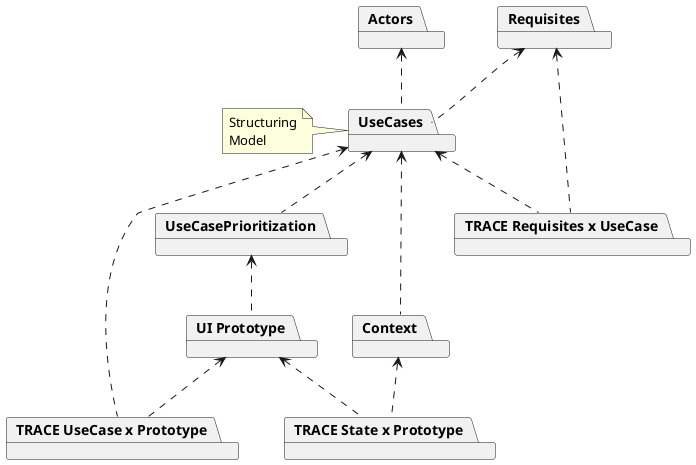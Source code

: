 @startuml
'skinparam BackgroundColor transparent

package Requisites
package Actors
package UseCases
package UseCasePrioritization
package Context
package "UI Prototype"
package "TRACE Requisites x UseCase"
package "TRACE UseCase x Prototype"
package "TRACE State x Prototype"

Actors <.down. UseCases
Requisites <.down. UseCases
UseCases <.down. UseCasePrioritization
Context .left.> UseCases
UseCases <.down. "TRACE Requisites x UseCase"
UseCases <.down. "TRACE UseCase x Prototype"
Context <.down. "TRACE State x Prototype"
UseCasePrioritization <.down. "UI Prototype"
"UI Prototype" <.down. "TRACE UseCase x Prototype"
"UI Prototype" <.down. "TRACE State x Prototype"
Requisites <.down. "TRACE Requisites x UseCase"


note left of UseCases: Structuring\nModel
@enduml